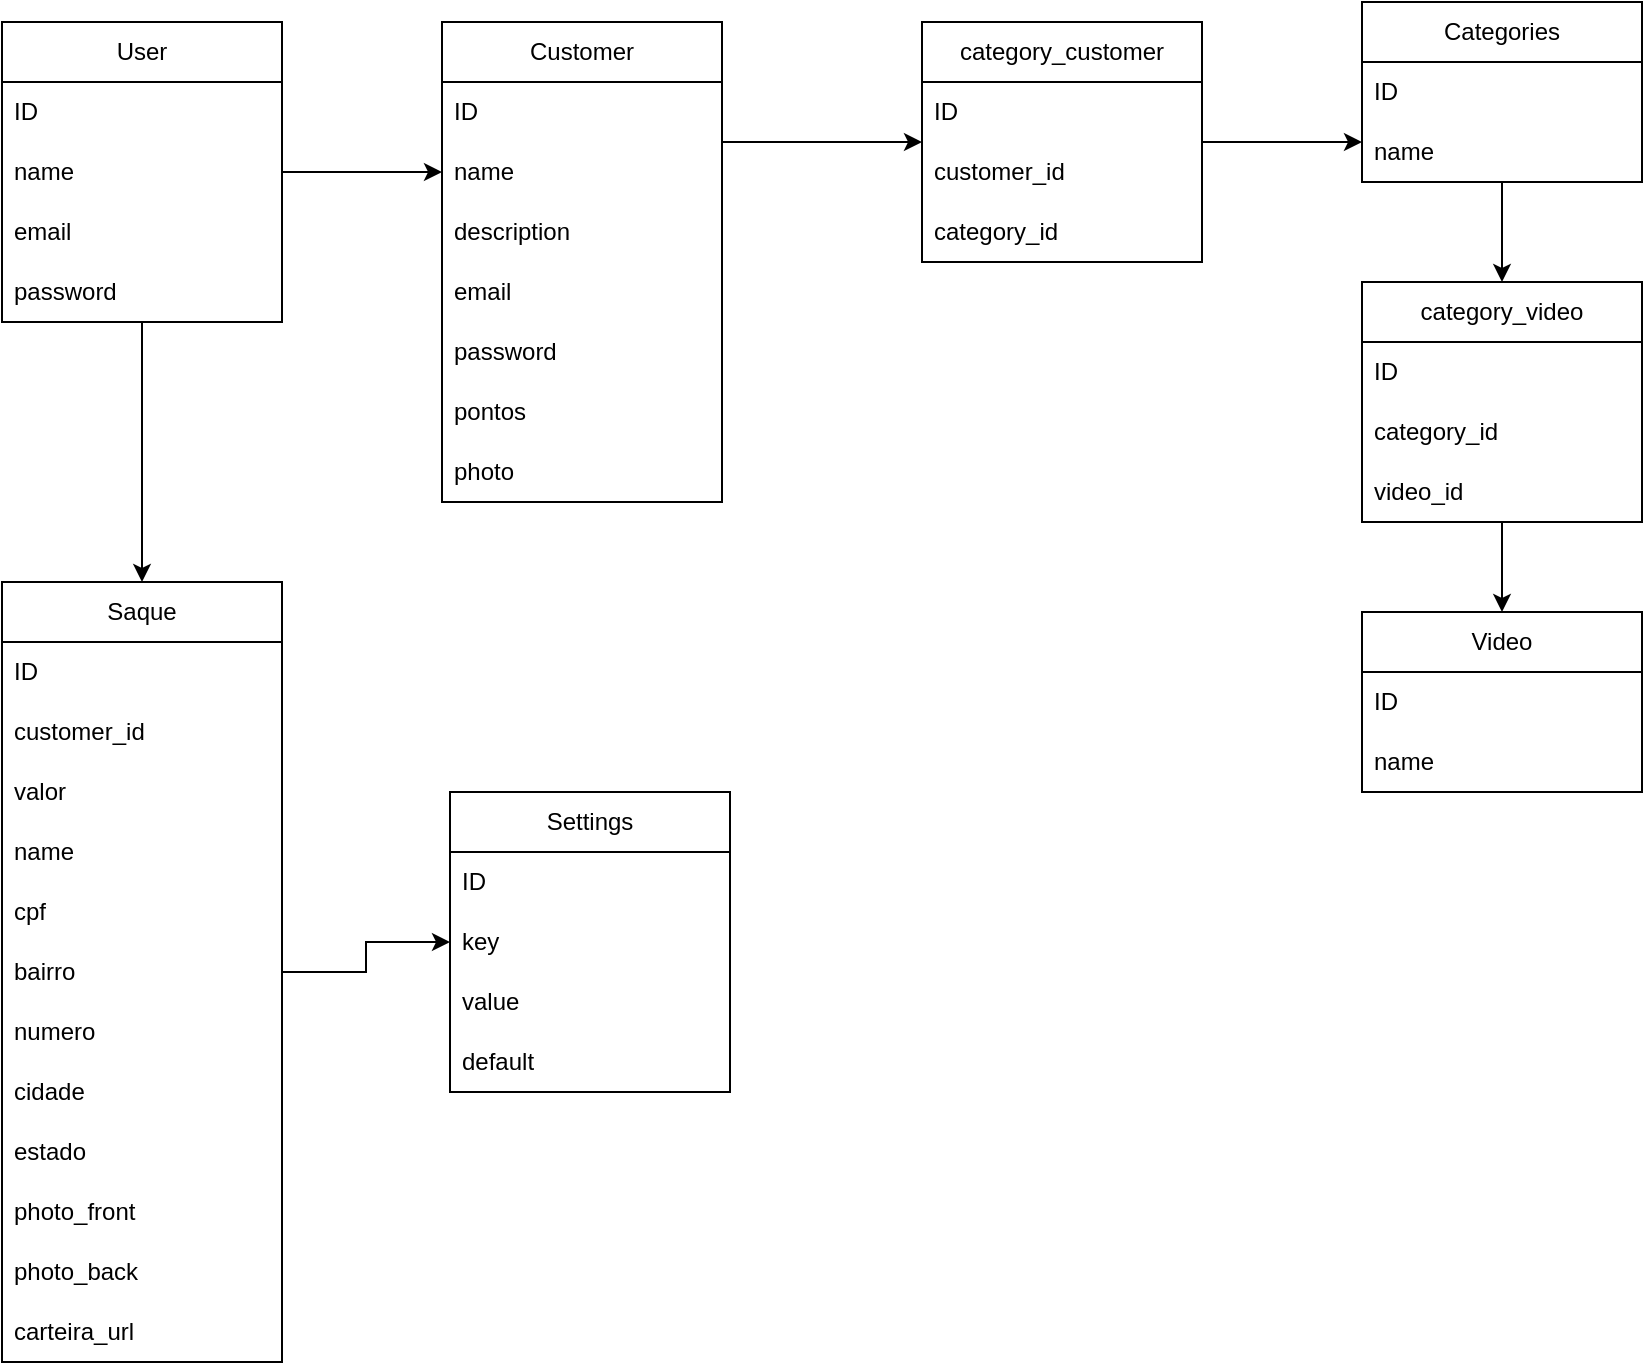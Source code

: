 <mxfile version="20.7.4" type="github">
  <diagram id="3THF8AHF86KwOt_dSBht" name="Página-1">
    <mxGraphModel dx="880" dy="447" grid="1" gridSize="10" guides="1" tooltips="1" connect="1" arrows="1" fold="1" page="1" pageScale="1" pageWidth="827" pageHeight="1169" math="0" shadow="0">
      <root>
        <mxCell id="0" />
        <mxCell id="1" parent="0" />
        <mxCell id="ilpA27uDQMiAP0xbMDra-12" value="" style="edgeStyle=orthogonalEdgeStyle;rounded=0;orthogonalLoop=1;jettySize=auto;html=1;" edge="1" parent="1" source="ilpA27uDQMiAP0xbMDra-2" target="ilpA27uDQMiAP0xbMDra-7">
          <mxGeometry relative="1" as="geometry">
            <Array as="points">
              <mxPoint x="260" y="155" />
              <mxPoint x="260" y="155" />
            </Array>
          </mxGeometry>
        </mxCell>
        <mxCell id="ilpA27uDQMiAP0xbMDra-28" value="" style="edgeStyle=orthogonalEdgeStyle;rounded=0;orthogonalLoop=1;jettySize=auto;html=1;" edge="1" parent="1" source="ilpA27uDQMiAP0xbMDra-2" target="ilpA27uDQMiAP0xbMDra-23">
          <mxGeometry relative="1" as="geometry" />
        </mxCell>
        <mxCell id="ilpA27uDQMiAP0xbMDra-2" value="User" style="swimlane;fontStyle=0;childLayout=stackLayout;horizontal=1;startSize=30;horizontalStack=0;resizeParent=1;resizeParentMax=0;resizeLast=0;collapsible=1;marginBottom=0;whiteSpace=wrap;html=1;" vertex="1" parent="1">
          <mxGeometry x="50" y="80" width="140" height="150" as="geometry" />
        </mxCell>
        <mxCell id="ilpA27uDQMiAP0xbMDra-3" value="ID" style="text;strokeColor=none;fillColor=none;align=left;verticalAlign=middle;spacingLeft=4;spacingRight=4;overflow=hidden;points=[[0,0.5],[1,0.5]];portConstraint=eastwest;rotatable=0;whiteSpace=wrap;html=1;" vertex="1" parent="ilpA27uDQMiAP0xbMDra-2">
          <mxGeometry y="30" width="140" height="30" as="geometry" />
        </mxCell>
        <mxCell id="ilpA27uDQMiAP0xbMDra-6" value="name" style="text;strokeColor=none;fillColor=none;align=left;verticalAlign=middle;spacingLeft=4;spacingRight=4;overflow=hidden;points=[[0,0.5],[1,0.5]];portConstraint=eastwest;rotatable=0;whiteSpace=wrap;html=1;" vertex="1" parent="ilpA27uDQMiAP0xbMDra-2">
          <mxGeometry y="60" width="140" height="30" as="geometry" />
        </mxCell>
        <mxCell id="ilpA27uDQMiAP0xbMDra-4" value="email" style="text;strokeColor=none;fillColor=none;align=left;verticalAlign=middle;spacingLeft=4;spacingRight=4;overflow=hidden;points=[[0,0.5],[1,0.5]];portConstraint=eastwest;rotatable=0;whiteSpace=wrap;html=1;" vertex="1" parent="ilpA27uDQMiAP0xbMDra-2">
          <mxGeometry y="90" width="140" height="30" as="geometry" />
        </mxCell>
        <mxCell id="ilpA27uDQMiAP0xbMDra-5" value="password" style="text;strokeColor=none;fillColor=none;align=left;verticalAlign=middle;spacingLeft=4;spacingRight=4;overflow=hidden;points=[[0,0.5],[1,0.5]];portConstraint=eastwest;rotatable=0;whiteSpace=wrap;html=1;" vertex="1" parent="ilpA27uDQMiAP0xbMDra-2">
          <mxGeometry y="120" width="140" height="30" as="geometry" />
        </mxCell>
        <mxCell id="ilpA27uDQMiAP0xbMDra-58" value="" style="edgeStyle=orthogonalEdgeStyle;rounded=0;orthogonalLoop=1;jettySize=auto;html=1;" edge="1" parent="1" source="ilpA27uDQMiAP0xbMDra-7" target="ilpA27uDQMiAP0xbMDra-52">
          <mxGeometry relative="1" as="geometry">
            <Array as="points">
              <mxPoint x="440" y="140" />
              <mxPoint x="440" y="140" />
            </Array>
          </mxGeometry>
        </mxCell>
        <mxCell id="ilpA27uDQMiAP0xbMDra-7" value="Customer" style="swimlane;fontStyle=0;childLayout=stackLayout;horizontal=1;startSize=30;horizontalStack=0;resizeParent=1;resizeParentMax=0;resizeLast=0;collapsible=1;marginBottom=0;whiteSpace=wrap;html=1;" vertex="1" parent="1">
          <mxGeometry x="270" y="80" width="140" height="240" as="geometry" />
        </mxCell>
        <mxCell id="ilpA27uDQMiAP0xbMDra-8" value="ID" style="text;strokeColor=none;fillColor=none;align=left;verticalAlign=middle;spacingLeft=4;spacingRight=4;overflow=hidden;points=[[0,0.5],[1,0.5]];portConstraint=eastwest;rotatable=0;whiteSpace=wrap;html=1;" vertex="1" parent="ilpA27uDQMiAP0xbMDra-7">
          <mxGeometry y="30" width="140" height="30" as="geometry" />
        </mxCell>
        <mxCell id="ilpA27uDQMiAP0xbMDra-9" value="name" style="text;strokeColor=none;fillColor=none;align=left;verticalAlign=middle;spacingLeft=4;spacingRight=4;overflow=hidden;points=[[0,0.5],[1,0.5]];portConstraint=eastwest;rotatable=0;whiteSpace=wrap;html=1;" vertex="1" parent="ilpA27uDQMiAP0xbMDra-7">
          <mxGeometry y="60" width="140" height="30" as="geometry" />
        </mxCell>
        <mxCell id="ilpA27uDQMiAP0xbMDra-73" value="description" style="text;strokeColor=none;fillColor=none;align=left;verticalAlign=middle;spacingLeft=4;spacingRight=4;overflow=hidden;points=[[0,0.5],[1,0.5]];portConstraint=eastwest;rotatable=0;whiteSpace=wrap;html=1;" vertex="1" parent="ilpA27uDQMiAP0xbMDra-7">
          <mxGeometry y="90" width="140" height="30" as="geometry" />
        </mxCell>
        <mxCell id="ilpA27uDQMiAP0xbMDra-27" value="email" style="text;strokeColor=none;fillColor=none;align=left;verticalAlign=middle;spacingLeft=4;spacingRight=4;overflow=hidden;points=[[0,0.5],[1,0.5]];portConstraint=eastwest;rotatable=0;whiteSpace=wrap;html=1;" vertex="1" parent="ilpA27uDQMiAP0xbMDra-7">
          <mxGeometry y="120" width="140" height="30" as="geometry" />
        </mxCell>
        <mxCell id="ilpA27uDQMiAP0xbMDra-36" value="password" style="text;strokeColor=none;fillColor=none;align=left;verticalAlign=middle;spacingLeft=4;spacingRight=4;overflow=hidden;points=[[0,0.5],[1,0.5]];portConstraint=eastwest;rotatable=0;whiteSpace=wrap;html=1;" vertex="1" parent="ilpA27uDQMiAP0xbMDra-7">
          <mxGeometry y="150" width="140" height="30" as="geometry" />
        </mxCell>
        <mxCell id="ilpA27uDQMiAP0xbMDra-37" value="pontos" style="text;strokeColor=none;fillColor=none;align=left;verticalAlign=middle;spacingLeft=4;spacingRight=4;overflow=hidden;points=[[0,0.5],[1,0.5]];portConstraint=eastwest;rotatable=0;whiteSpace=wrap;html=1;" vertex="1" parent="ilpA27uDQMiAP0xbMDra-7">
          <mxGeometry y="180" width="140" height="30" as="geometry" />
        </mxCell>
        <mxCell id="ilpA27uDQMiAP0xbMDra-72" value="photo" style="text;strokeColor=none;fillColor=none;align=left;verticalAlign=middle;spacingLeft=4;spacingRight=4;overflow=hidden;points=[[0,0.5],[1,0.5]];portConstraint=eastwest;rotatable=0;whiteSpace=wrap;html=1;" vertex="1" parent="ilpA27uDQMiAP0xbMDra-7">
          <mxGeometry y="210" width="140" height="30" as="geometry" />
        </mxCell>
        <mxCell id="ilpA27uDQMiAP0xbMDra-21" value="" style="edgeStyle=orthogonalEdgeStyle;rounded=0;orthogonalLoop=1;jettySize=auto;html=1;" edge="1" parent="1" source="ilpA27uDQMiAP0xbMDra-14" target="ilpA27uDQMiAP0xbMDra-18">
          <mxGeometry relative="1" as="geometry" />
        </mxCell>
        <mxCell id="ilpA27uDQMiAP0xbMDra-14" value="Categories" style="swimlane;fontStyle=0;childLayout=stackLayout;horizontal=1;startSize=30;horizontalStack=0;resizeParent=1;resizeParentMax=0;resizeLast=0;collapsible=1;marginBottom=0;whiteSpace=wrap;html=1;" vertex="1" parent="1">
          <mxGeometry x="730" y="70" width="140" height="90" as="geometry" />
        </mxCell>
        <mxCell id="ilpA27uDQMiAP0xbMDra-15" value="ID" style="text;strokeColor=none;fillColor=none;align=left;verticalAlign=middle;spacingLeft=4;spacingRight=4;overflow=hidden;points=[[0,0.5],[1,0.5]];portConstraint=eastwest;rotatable=0;whiteSpace=wrap;html=1;" vertex="1" parent="ilpA27uDQMiAP0xbMDra-14">
          <mxGeometry y="30" width="140" height="30" as="geometry" />
        </mxCell>
        <mxCell id="ilpA27uDQMiAP0xbMDra-16" value="name" style="text;strokeColor=none;fillColor=none;align=left;verticalAlign=middle;spacingLeft=4;spacingRight=4;overflow=hidden;points=[[0,0.5],[1,0.5]];portConstraint=eastwest;rotatable=0;whiteSpace=wrap;html=1;" vertex="1" parent="ilpA27uDQMiAP0xbMDra-14">
          <mxGeometry y="60" width="140" height="30" as="geometry" />
        </mxCell>
        <mxCell id="ilpA27uDQMiAP0xbMDra-50" value="" style="edgeStyle=orthogonalEdgeStyle;rounded=0;orthogonalLoop=1;jettySize=auto;html=1;" edge="1" parent="1" source="ilpA27uDQMiAP0xbMDra-18" target="ilpA27uDQMiAP0xbMDra-47">
          <mxGeometry relative="1" as="geometry" />
        </mxCell>
        <mxCell id="ilpA27uDQMiAP0xbMDra-18" value="category_video" style="swimlane;fontStyle=0;childLayout=stackLayout;horizontal=1;startSize=30;horizontalStack=0;resizeParent=1;resizeParentMax=0;resizeLast=0;collapsible=1;marginBottom=0;whiteSpace=wrap;html=1;" vertex="1" parent="1">
          <mxGeometry x="730" y="210" width="140" height="120" as="geometry" />
        </mxCell>
        <mxCell id="ilpA27uDQMiAP0xbMDra-19" value="ID" style="text;strokeColor=none;fillColor=none;align=left;verticalAlign=middle;spacingLeft=4;spacingRight=4;overflow=hidden;points=[[0,0.5],[1,0.5]];portConstraint=eastwest;rotatable=0;whiteSpace=wrap;html=1;" vertex="1" parent="ilpA27uDQMiAP0xbMDra-18">
          <mxGeometry y="30" width="140" height="30" as="geometry" />
        </mxCell>
        <mxCell id="ilpA27uDQMiAP0xbMDra-20" value="category_id" style="text;strokeColor=none;fillColor=none;align=left;verticalAlign=middle;spacingLeft=4;spacingRight=4;overflow=hidden;points=[[0,0.5],[1,0.5]];portConstraint=eastwest;rotatable=0;whiteSpace=wrap;html=1;" vertex="1" parent="ilpA27uDQMiAP0xbMDra-18">
          <mxGeometry y="60" width="140" height="30" as="geometry" />
        </mxCell>
        <mxCell id="ilpA27uDQMiAP0xbMDra-51" value="video_id" style="text;strokeColor=none;fillColor=none;align=left;verticalAlign=middle;spacingLeft=4;spacingRight=4;overflow=hidden;points=[[0,0.5],[1,0.5]];portConstraint=eastwest;rotatable=0;whiteSpace=wrap;html=1;" vertex="1" parent="ilpA27uDQMiAP0xbMDra-18">
          <mxGeometry y="90" width="140" height="30" as="geometry" />
        </mxCell>
        <mxCell id="ilpA27uDQMiAP0xbMDra-43" value="" style="edgeStyle=orthogonalEdgeStyle;rounded=0;orthogonalLoop=1;jettySize=auto;html=1;" edge="1" parent="1" source="ilpA27uDQMiAP0xbMDra-23" target="ilpA27uDQMiAP0xbMDra-39">
          <mxGeometry relative="1" as="geometry" />
        </mxCell>
        <mxCell id="ilpA27uDQMiAP0xbMDra-23" value="Saque" style="swimlane;fontStyle=0;childLayout=stackLayout;horizontal=1;startSize=30;horizontalStack=0;resizeParent=1;resizeParentMax=0;resizeLast=0;collapsible=1;marginBottom=0;whiteSpace=wrap;html=1;" vertex="1" parent="1">
          <mxGeometry x="50" y="360" width="140" height="390" as="geometry" />
        </mxCell>
        <mxCell id="ilpA27uDQMiAP0xbMDra-24" value="ID" style="text;strokeColor=none;fillColor=none;align=left;verticalAlign=middle;spacingLeft=4;spacingRight=4;overflow=hidden;points=[[0,0.5],[1,0.5]];portConstraint=eastwest;rotatable=0;whiteSpace=wrap;html=1;" vertex="1" parent="ilpA27uDQMiAP0xbMDra-23">
          <mxGeometry y="30" width="140" height="30" as="geometry" />
        </mxCell>
        <mxCell id="ilpA27uDQMiAP0xbMDra-25" value="customer_id" style="text;strokeColor=none;fillColor=none;align=left;verticalAlign=middle;spacingLeft=4;spacingRight=4;overflow=hidden;points=[[0,0.5],[1,0.5]];portConstraint=eastwest;rotatable=0;whiteSpace=wrap;html=1;" vertex="1" parent="ilpA27uDQMiAP0xbMDra-23">
          <mxGeometry y="60" width="140" height="30" as="geometry" />
        </mxCell>
        <mxCell id="ilpA27uDQMiAP0xbMDra-64" value="valor" style="text;strokeColor=none;fillColor=none;align=left;verticalAlign=middle;spacingLeft=4;spacingRight=4;overflow=hidden;points=[[0,0.5],[1,0.5]];portConstraint=eastwest;rotatable=0;whiteSpace=wrap;html=1;" vertex="1" parent="ilpA27uDQMiAP0xbMDra-23">
          <mxGeometry y="90" width="140" height="30" as="geometry" />
        </mxCell>
        <mxCell id="ilpA27uDQMiAP0xbMDra-65" value="name" style="text;strokeColor=none;fillColor=none;align=left;verticalAlign=middle;spacingLeft=4;spacingRight=4;overflow=hidden;points=[[0,0.5],[1,0.5]];portConstraint=eastwest;rotatable=0;whiteSpace=wrap;html=1;" vertex="1" parent="ilpA27uDQMiAP0xbMDra-23">
          <mxGeometry y="120" width="140" height="30" as="geometry" />
        </mxCell>
        <mxCell id="ilpA27uDQMiAP0xbMDra-66" value="cpf" style="text;strokeColor=none;fillColor=none;align=left;verticalAlign=middle;spacingLeft=4;spacingRight=4;overflow=hidden;points=[[0,0.5],[1,0.5]];portConstraint=eastwest;rotatable=0;whiteSpace=wrap;html=1;" vertex="1" parent="ilpA27uDQMiAP0xbMDra-23">
          <mxGeometry y="150" width="140" height="30" as="geometry" />
        </mxCell>
        <mxCell id="ilpA27uDQMiAP0xbMDra-26" value="bairro" style="text;strokeColor=none;fillColor=none;align=left;verticalAlign=middle;spacingLeft=4;spacingRight=4;overflow=hidden;points=[[0,0.5],[1,0.5]];portConstraint=eastwest;rotatable=0;whiteSpace=wrap;html=1;" vertex="1" parent="ilpA27uDQMiAP0xbMDra-23">
          <mxGeometry y="180" width="140" height="30" as="geometry" />
        </mxCell>
        <mxCell id="ilpA27uDQMiAP0xbMDra-67" value="numero" style="text;strokeColor=none;fillColor=none;align=left;verticalAlign=middle;spacingLeft=4;spacingRight=4;overflow=hidden;points=[[0,0.5],[1,0.5]];portConstraint=eastwest;rotatable=0;whiteSpace=wrap;html=1;" vertex="1" parent="ilpA27uDQMiAP0xbMDra-23">
          <mxGeometry y="210" width="140" height="30" as="geometry" />
        </mxCell>
        <mxCell id="ilpA27uDQMiAP0xbMDra-68" value="cidade" style="text;strokeColor=none;fillColor=none;align=left;verticalAlign=middle;spacingLeft=4;spacingRight=4;overflow=hidden;points=[[0,0.5],[1,0.5]];portConstraint=eastwest;rotatable=0;whiteSpace=wrap;html=1;" vertex="1" parent="ilpA27uDQMiAP0xbMDra-23">
          <mxGeometry y="240" width="140" height="30" as="geometry" />
        </mxCell>
        <mxCell id="ilpA27uDQMiAP0xbMDra-69" value="estado" style="text;strokeColor=none;fillColor=none;align=left;verticalAlign=middle;spacingLeft=4;spacingRight=4;overflow=hidden;points=[[0,0.5],[1,0.5]];portConstraint=eastwest;rotatable=0;whiteSpace=wrap;html=1;" vertex="1" parent="ilpA27uDQMiAP0xbMDra-23">
          <mxGeometry y="270" width="140" height="30" as="geometry" />
        </mxCell>
        <mxCell id="ilpA27uDQMiAP0xbMDra-70" value="photo_front" style="text;strokeColor=none;fillColor=none;align=left;verticalAlign=middle;spacingLeft=4;spacingRight=4;overflow=hidden;points=[[0,0.5],[1,0.5]];portConstraint=eastwest;rotatable=0;whiteSpace=wrap;html=1;" vertex="1" parent="ilpA27uDQMiAP0xbMDra-23">
          <mxGeometry y="300" width="140" height="30" as="geometry" />
        </mxCell>
        <mxCell id="ilpA27uDQMiAP0xbMDra-71" value="photo_back" style="text;strokeColor=none;fillColor=none;align=left;verticalAlign=middle;spacingLeft=4;spacingRight=4;overflow=hidden;points=[[0,0.5],[1,0.5]];portConstraint=eastwest;rotatable=0;whiteSpace=wrap;html=1;" vertex="1" parent="ilpA27uDQMiAP0xbMDra-23">
          <mxGeometry y="330" width="140" height="30" as="geometry" />
        </mxCell>
        <mxCell id="ilpA27uDQMiAP0xbMDra-75" value="carteira_url" style="text;strokeColor=none;fillColor=none;align=left;verticalAlign=middle;spacingLeft=4;spacingRight=4;overflow=hidden;points=[[0,0.5],[1,0.5]];portConstraint=eastwest;rotatable=0;whiteSpace=wrap;html=1;" vertex="1" parent="ilpA27uDQMiAP0xbMDra-23">
          <mxGeometry y="360" width="140" height="30" as="geometry" />
        </mxCell>
        <mxCell id="ilpA27uDQMiAP0xbMDra-39" value="Settings" style="swimlane;fontStyle=0;childLayout=stackLayout;horizontal=1;startSize=30;horizontalStack=0;resizeParent=1;resizeParentMax=0;resizeLast=0;collapsible=1;marginBottom=0;whiteSpace=wrap;html=1;" vertex="1" parent="1">
          <mxGeometry x="274" y="465" width="140" height="150" as="geometry" />
        </mxCell>
        <mxCell id="ilpA27uDQMiAP0xbMDra-40" value="ID" style="text;strokeColor=none;fillColor=none;align=left;verticalAlign=middle;spacingLeft=4;spacingRight=4;overflow=hidden;points=[[0,0.5],[1,0.5]];portConstraint=eastwest;rotatable=0;whiteSpace=wrap;html=1;" vertex="1" parent="ilpA27uDQMiAP0xbMDra-39">
          <mxGeometry y="30" width="140" height="30" as="geometry" />
        </mxCell>
        <mxCell id="ilpA27uDQMiAP0xbMDra-41" value="key" style="text;strokeColor=none;fillColor=none;align=left;verticalAlign=middle;spacingLeft=4;spacingRight=4;overflow=hidden;points=[[0,0.5],[1,0.5]];portConstraint=eastwest;rotatable=0;whiteSpace=wrap;html=1;" vertex="1" parent="ilpA27uDQMiAP0xbMDra-39">
          <mxGeometry y="60" width="140" height="30" as="geometry" />
        </mxCell>
        <mxCell id="ilpA27uDQMiAP0xbMDra-42" value="value" style="text;strokeColor=none;fillColor=none;align=left;verticalAlign=middle;spacingLeft=4;spacingRight=4;overflow=hidden;points=[[0,0.5],[1,0.5]];portConstraint=eastwest;rotatable=0;whiteSpace=wrap;html=1;" vertex="1" parent="ilpA27uDQMiAP0xbMDra-39">
          <mxGeometry y="90" width="140" height="30" as="geometry" />
        </mxCell>
        <mxCell id="ilpA27uDQMiAP0xbMDra-44" value="default" style="text;strokeColor=none;fillColor=none;align=left;verticalAlign=middle;spacingLeft=4;spacingRight=4;overflow=hidden;points=[[0,0.5],[1,0.5]];portConstraint=eastwest;rotatable=0;whiteSpace=wrap;html=1;" vertex="1" parent="ilpA27uDQMiAP0xbMDra-39">
          <mxGeometry y="120" width="140" height="30" as="geometry" />
        </mxCell>
        <mxCell id="ilpA27uDQMiAP0xbMDra-47" value="Video" style="swimlane;fontStyle=0;childLayout=stackLayout;horizontal=1;startSize=30;horizontalStack=0;resizeParent=1;resizeParentMax=0;resizeLast=0;collapsible=1;marginBottom=0;whiteSpace=wrap;html=1;" vertex="1" parent="1">
          <mxGeometry x="730" y="375" width="140" height="90" as="geometry" />
        </mxCell>
        <mxCell id="ilpA27uDQMiAP0xbMDra-48" value="ID" style="text;strokeColor=none;fillColor=none;align=left;verticalAlign=middle;spacingLeft=4;spacingRight=4;overflow=hidden;points=[[0,0.5],[1,0.5]];portConstraint=eastwest;rotatable=0;whiteSpace=wrap;html=1;" vertex="1" parent="ilpA27uDQMiAP0xbMDra-47">
          <mxGeometry y="30" width="140" height="30" as="geometry" />
        </mxCell>
        <mxCell id="ilpA27uDQMiAP0xbMDra-49" value="name" style="text;strokeColor=none;fillColor=none;align=left;verticalAlign=middle;spacingLeft=4;spacingRight=4;overflow=hidden;points=[[0,0.5],[1,0.5]];portConstraint=eastwest;rotatable=0;whiteSpace=wrap;html=1;" vertex="1" parent="ilpA27uDQMiAP0xbMDra-47">
          <mxGeometry y="60" width="140" height="30" as="geometry" />
        </mxCell>
        <mxCell id="ilpA27uDQMiAP0xbMDra-59" value="" style="edgeStyle=orthogonalEdgeStyle;rounded=0;orthogonalLoop=1;jettySize=auto;html=1;" edge="1" parent="1" source="ilpA27uDQMiAP0xbMDra-52" target="ilpA27uDQMiAP0xbMDra-16">
          <mxGeometry relative="1" as="geometry">
            <Array as="points">
              <mxPoint x="700" y="140" />
              <mxPoint x="700" y="140" />
            </Array>
          </mxGeometry>
        </mxCell>
        <mxCell id="ilpA27uDQMiAP0xbMDra-52" value="category_customer" style="swimlane;fontStyle=0;childLayout=stackLayout;horizontal=1;startSize=30;horizontalStack=0;resizeParent=1;resizeParentMax=0;resizeLast=0;collapsible=1;marginBottom=0;whiteSpace=wrap;html=1;" vertex="1" parent="1">
          <mxGeometry x="510" y="80" width="140" height="120" as="geometry" />
        </mxCell>
        <mxCell id="ilpA27uDQMiAP0xbMDra-53" value="ID" style="text;strokeColor=none;fillColor=none;align=left;verticalAlign=middle;spacingLeft=4;spacingRight=4;overflow=hidden;points=[[0,0.5],[1,0.5]];portConstraint=eastwest;rotatable=0;whiteSpace=wrap;html=1;" vertex="1" parent="ilpA27uDQMiAP0xbMDra-52">
          <mxGeometry y="30" width="140" height="30" as="geometry" />
        </mxCell>
        <mxCell id="ilpA27uDQMiAP0xbMDra-54" value="customer_id" style="text;strokeColor=none;fillColor=none;align=left;verticalAlign=middle;spacingLeft=4;spacingRight=4;overflow=hidden;points=[[0,0.5],[1,0.5]];portConstraint=eastwest;rotatable=0;whiteSpace=wrap;html=1;" vertex="1" parent="ilpA27uDQMiAP0xbMDra-52">
          <mxGeometry y="60" width="140" height="30" as="geometry" />
        </mxCell>
        <mxCell id="ilpA27uDQMiAP0xbMDra-55" value="category_id" style="text;strokeColor=none;fillColor=none;align=left;verticalAlign=middle;spacingLeft=4;spacingRight=4;overflow=hidden;points=[[0,0.5],[1,0.5]];portConstraint=eastwest;rotatable=0;whiteSpace=wrap;html=1;" vertex="1" parent="ilpA27uDQMiAP0xbMDra-52">
          <mxGeometry y="90" width="140" height="30" as="geometry" />
        </mxCell>
      </root>
    </mxGraphModel>
  </diagram>
</mxfile>
